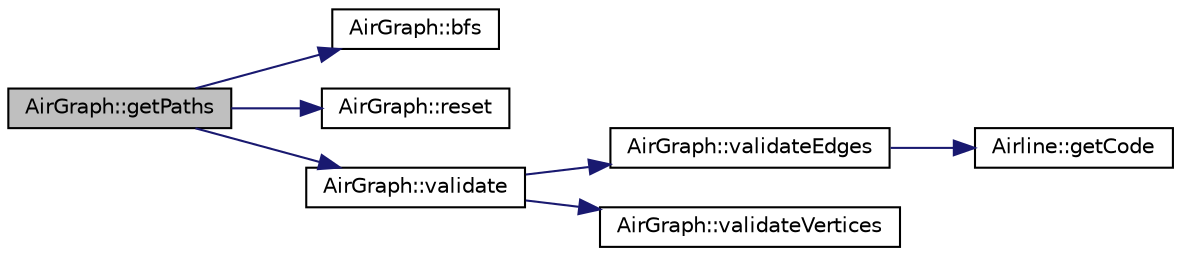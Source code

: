 digraph "AirGraph::getPaths"
{
 // LATEX_PDF_SIZE
  edge [fontname="Helvetica",fontsize="10",labelfontname="Helvetica",labelfontsize="10"];
  node [fontname="Helvetica",fontsize="10",shape=record];
  rankdir="LR";
  Node1 [label="AirGraph::getPaths",height=0.2,width=0.4,color="black", fillcolor="grey75", style="filled", fontcolor="black",tooltip="gets all the shortest paths from one Airport to another @complexity O(|V| + |E|)"];
  Node1 -> Node2 [color="midnightblue",fontsize="10",style="solid",fontname="Helvetica"];
  Node2 [label="AirGraph::bfs",height=0.2,width=0.4,color="black", fillcolor="white", style="filled",URL="$classAirGraph.html#af716d2cfb5177959c3011881f9b4ae81",tooltip="implementation of the Breadth-First Search algorithm that returns the shortest paths (in terms of fli..."];
  Node1 -> Node3 [color="midnightblue",fontsize="10",style="solid",fontname="Helvetica"];
  Node3 [label="AirGraph::reset",height=0.2,width=0.4,color="black", fillcolor="white", style="filled",URL="$classAirGraph.html#a32ba540038b3bda18388f4ad5f12f89d",tooltip="sets to 'false' the 'visited' parameter of all vertices @complexity O(|V| + |E|)"];
  Node1 -> Node4 [color="midnightblue",fontsize="10",style="solid",fontname="Helvetica"];
  Node4 [label="AirGraph::validate",height=0.2,width=0.4,color="black", fillcolor="white", style="filled",URL="$classAirGraph.html#a65c76b3fe1e64fca3b2ea5a3addae74a",tooltip="checks which vertices and edges are valid @complexity O(|V| + |E|)"];
  Node4 -> Node5 [color="midnightblue",fontsize="10",style="solid",fontname="Helvetica"];
  Node5 [label="AirGraph::validateEdges",height=0.2,width=0.4,color="black", fillcolor="white", style="filled",URL="$classAirGraph.html#aa620f24c5ec6942c068d65c5298671d3",tooltip="checks if an edge contains at least one Airline that the user wants to use @complexity O(|E|)"];
  Node5 -> Node6 [color="midnightblue",fontsize="10",style="solid",fontname="Helvetica"];
  Node6 [label="Airline::getCode",height=0.2,width=0.4,color="black", fillcolor="white", style="filled",URL="$classAirline.html#a41ef613d6b390c463821b9ae43d9ec84",tooltip="returns the code of the Airline"];
  Node4 -> Node7 [color="midnightblue",fontsize="10",style="solid",fontname="Helvetica"];
  Node7 [label="AirGraph::validateVertices",height=0.2,width=0.4,color="black", fillcolor="white", style="filled",URL="$classAirGraph.html#a5bb3526b5868f5643b63b42824245845",tooltip="checks if a vertex should be traversed in the search functions @complexity O(|V|)"];
}
